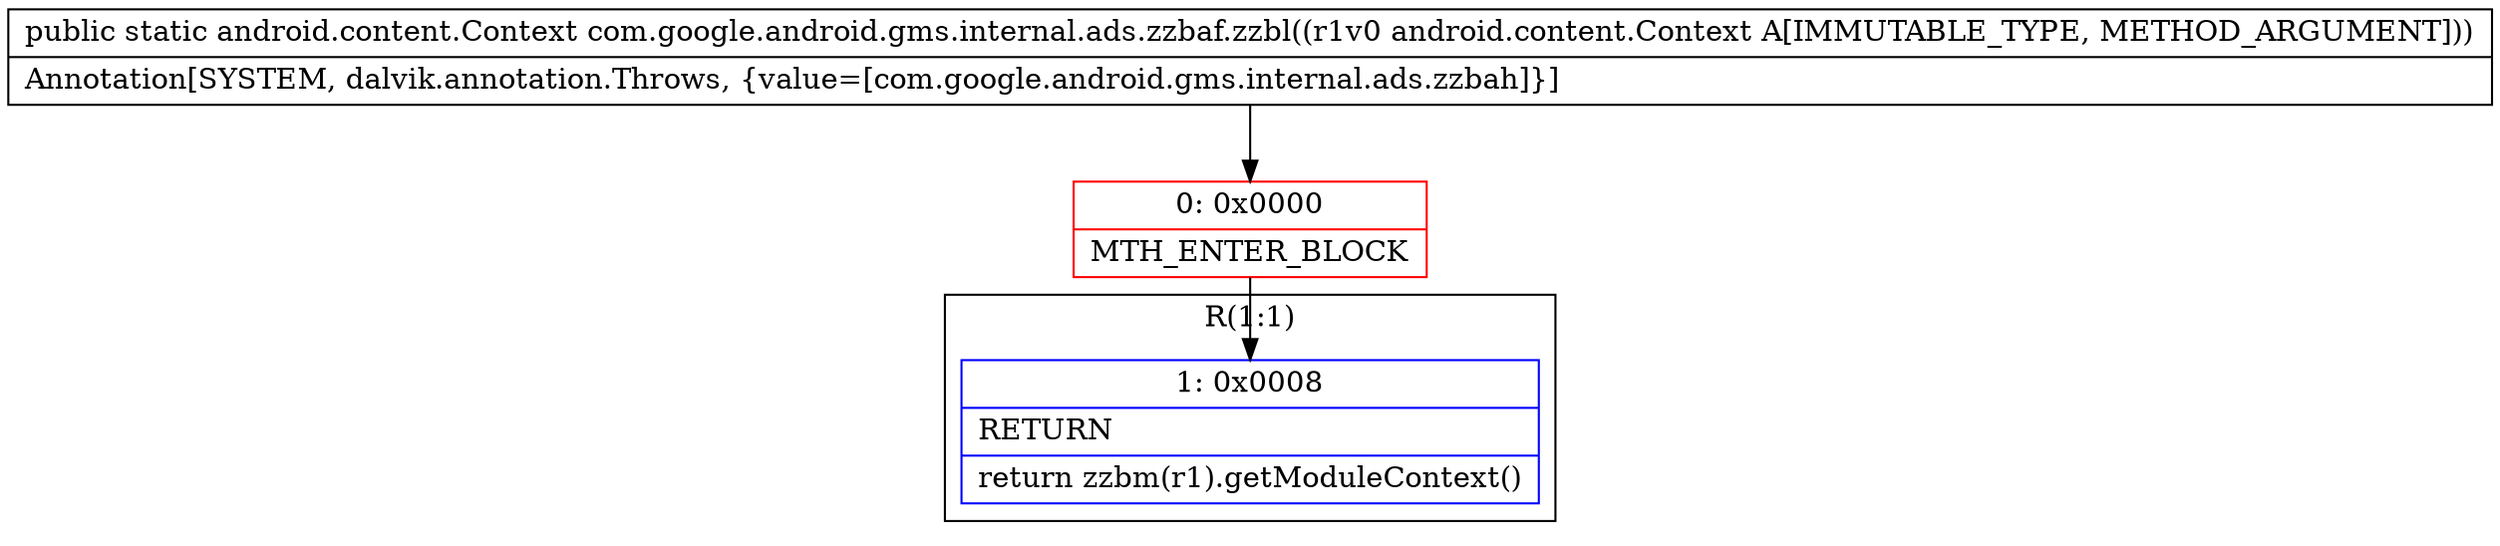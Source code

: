 digraph "CFG forcom.google.android.gms.internal.ads.zzbaf.zzbl(Landroid\/content\/Context;)Landroid\/content\/Context;" {
subgraph cluster_Region_1539342673 {
label = "R(1:1)";
node [shape=record,color=blue];
Node_1 [shape=record,label="{1\:\ 0x0008|RETURN\l|return zzbm(r1).getModuleContext()\l}"];
}
Node_0 [shape=record,color=red,label="{0\:\ 0x0000|MTH_ENTER_BLOCK\l}"];
MethodNode[shape=record,label="{public static android.content.Context com.google.android.gms.internal.ads.zzbaf.zzbl((r1v0 android.content.Context A[IMMUTABLE_TYPE, METHOD_ARGUMENT]))  | Annotation[SYSTEM, dalvik.annotation.Throws, \{value=[com.google.android.gms.internal.ads.zzbah]\}]\l}"];
MethodNode -> Node_0;
Node_0 -> Node_1;
}

